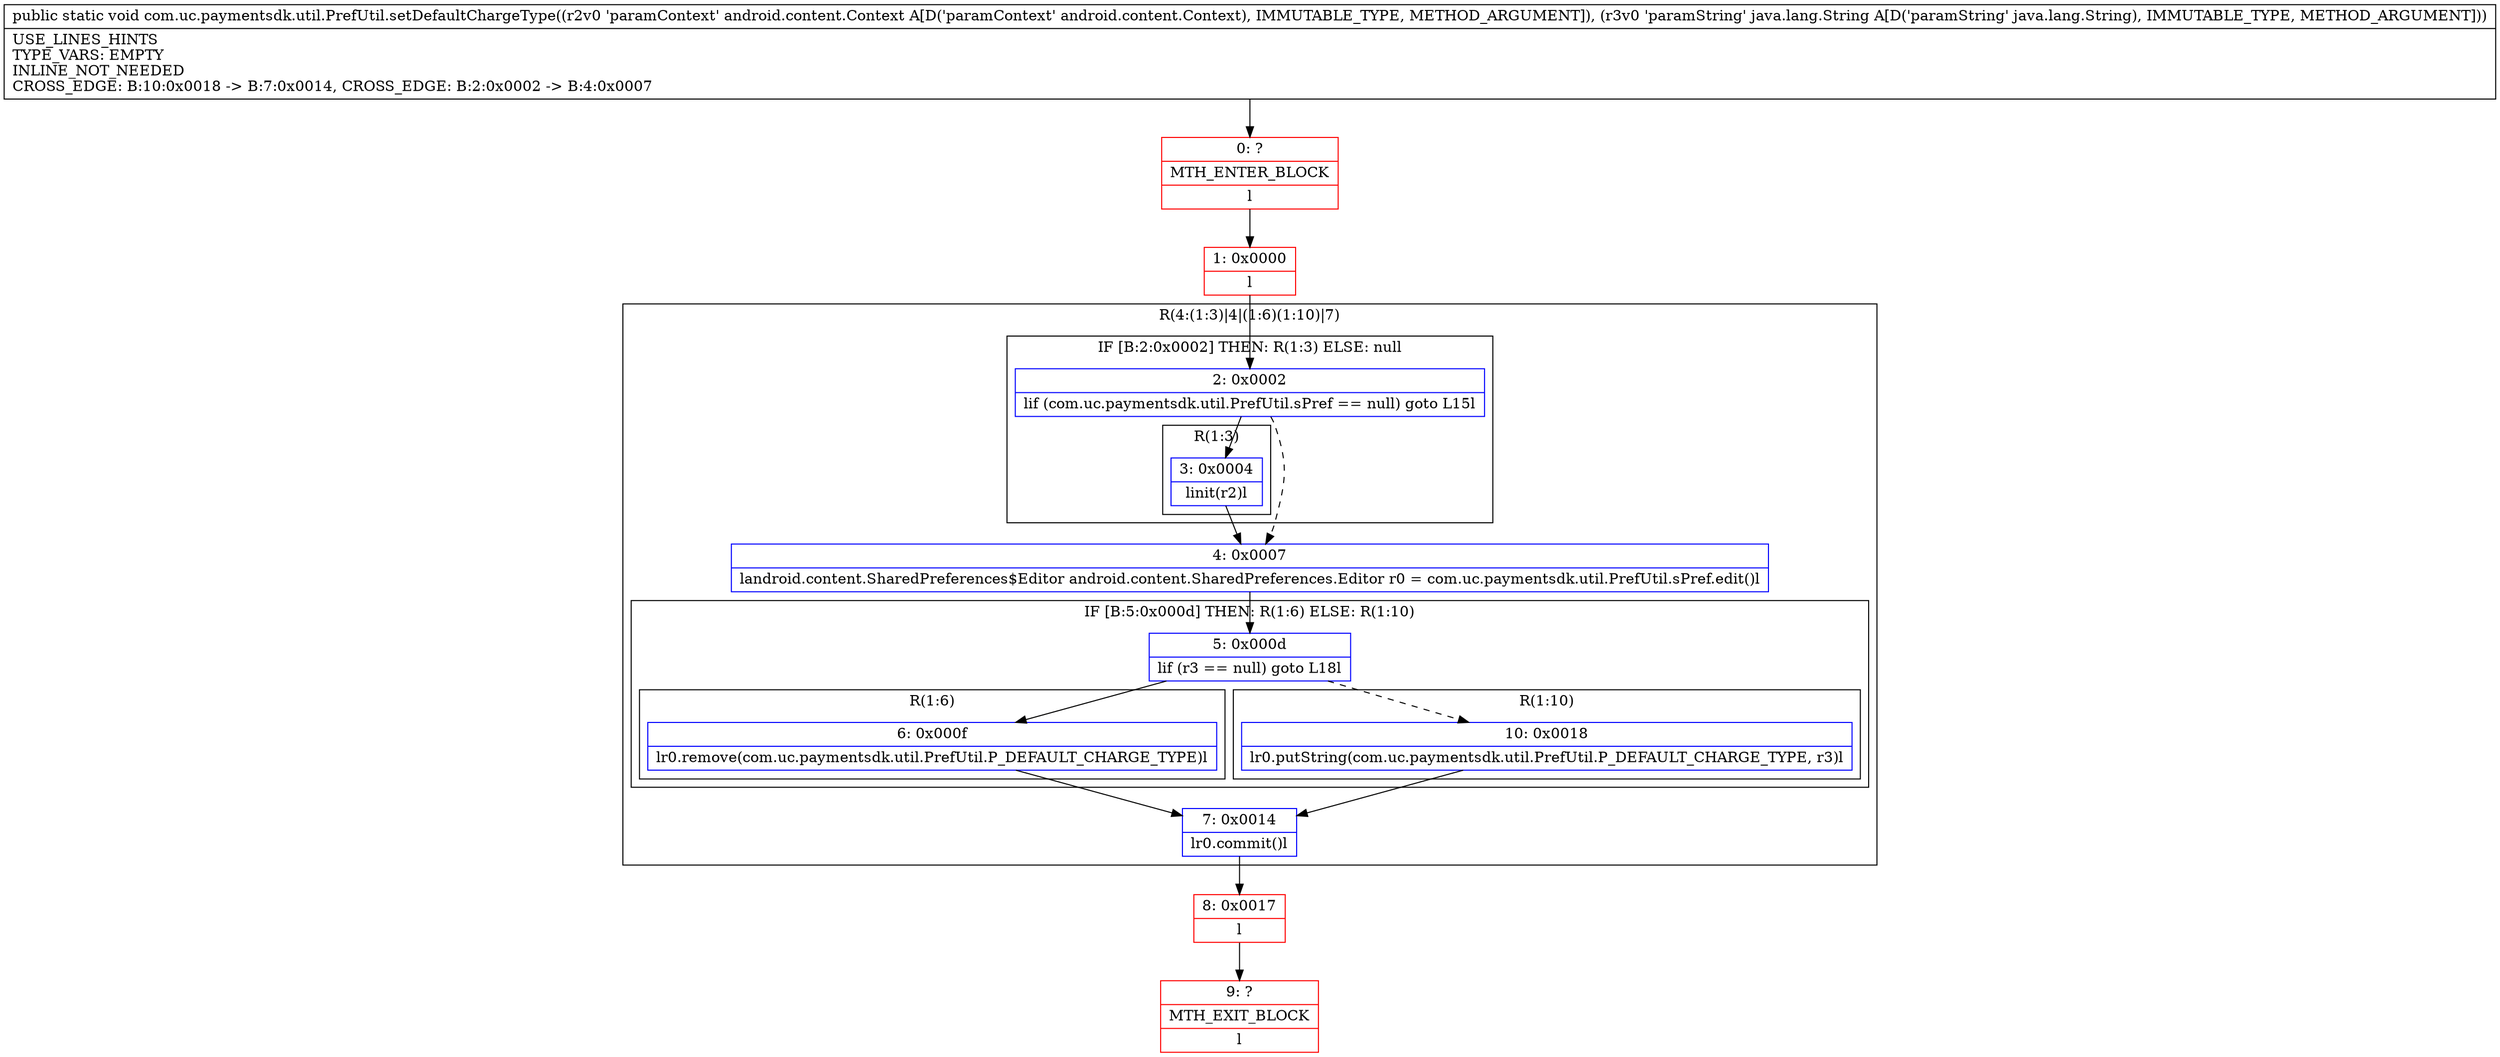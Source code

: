digraph "CFG forcom.uc.paymentsdk.util.PrefUtil.setDefaultChargeType(Landroid\/content\/Context;Ljava\/lang\/String;)V" {
subgraph cluster_Region_952249220 {
label = "R(4:(1:3)|4|(1:6)(1:10)|7)";
node [shape=record,color=blue];
subgraph cluster_IfRegion_1652593914 {
label = "IF [B:2:0x0002] THEN: R(1:3) ELSE: null";
node [shape=record,color=blue];
Node_2 [shape=record,label="{2\:\ 0x0002|lif (com.uc.paymentsdk.util.PrefUtil.sPref == null) goto L15l}"];
subgraph cluster_Region_2112613317 {
label = "R(1:3)";
node [shape=record,color=blue];
Node_3 [shape=record,label="{3\:\ 0x0004|linit(r2)l}"];
}
}
Node_4 [shape=record,label="{4\:\ 0x0007|landroid.content.SharedPreferences$Editor android.content.SharedPreferences.Editor r0 = com.uc.paymentsdk.util.PrefUtil.sPref.edit()l}"];
subgraph cluster_IfRegion_1567869890 {
label = "IF [B:5:0x000d] THEN: R(1:6) ELSE: R(1:10)";
node [shape=record,color=blue];
Node_5 [shape=record,label="{5\:\ 0x000d|lif (r3 == null) goto L18l}"];
subgraph cluster_Region_1945012040 {
label = "R(1:6)";
node [shape=record,color=blue];
Node_6 [shape=record,label="{6\:\ 0x000f|lr0.remove(com.uc.paymentsdk.util.PrefUtil.P_DEFAULT_CHARGE_TYPE)l}"];
}
subgraph cluster_Region_1592039172 {
label = "R(1:10)";
node [shape=record,color=blue];
Node_10 [shape=record,label="{10\:\ 0x0018|lr0.putString(com.uc.paymentsdk.util.PrefUtil.P_DEFAULT_CHARGE_TYPE, r3)l}"];
}
}
Node_7 [shape=record,label="{7\:\ 0x0014|lr0.commit()l}"];
}
Node_0 [shape=record,color=red,label="{0\:\ ?|MTH_ENTER_BLOCK\l|l}"];
Node_1 [shape=record,color=red,label="{1\:\ 0x0000|l}"];
Node_8 [shape=record,color=red,label="{8\:\ 0x0017|l}"];
Node_9 [shape=record,color=red,label="{9\:\ ?|MTH_EXIT_BLOCK\l|l}"];
MethodNode[shape=record,label="{public static void com.uc.paymentsdk.util.PrefUtil.setDefaultChargeType((r2v0 'paramContext' android.content.Context A[D('paramContext' android.content.Context), IMMUTABLE_TYPE, METHOD_ARGUMENT]), (r3v0 'paramString' java.lang.String A[D('paramString' java.lang.String), IMMUTABLE_TYPE, METHOD_ARGUMENT]))  | USE_LINES_HINTS\lTYPE_VARS: EMPTY\lINLINE_NOT_NEEDED\lCROSS_EDGE: B:10:0x0018 \-\> B:7:0x0014, CROSS_EDGE: B:2:0x0002 \-\> B:4:0x0007\l}"];
MethodNode -> Node_0;
Node_2 -> Node_3;
Node_2 -> Node_4[style=dashed];
Node_3 -> Node_4;
Node_4 -> Node_5;
Node_5 -> Node_6;
Node_5 -> Node_10[style=dashed];
Node_6 -> Node_7;
Node_10 -> Node_7;
Node_7 -> Node_8;
Node_0 -> Node_1;
Node_1 -> Node_2;
Node_8 -> Node_9;
}

